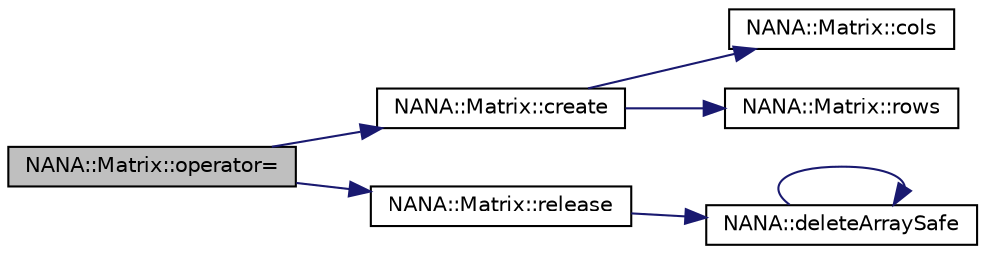 digraph "NANA::Matrix::operator="
{
 // LATEX_PDF_SIZE
  edge [fontname="Helvetica",fontsize="10",labelfontname="Helvetica",labelfontsize="10"];
  node [fontname="Helvetica",fontsize="10",shape=record];
  rankdir="LR";
  Node1 [label="NANA::Matrix::operator=",height=0.2,width=0.4,color="black", fillcolor="grey75", style="filled", fontcolor="black",tooltip="等于时"];
  Node1 -> Node2 [color="midnightblue",fontsize="10",style="solid",fontname="Helvetica"];
  Node2 [label="NANA::Matrix::create",height=0.2,width=0.4,color="black", fillcolor="white", style="filled",URL="$class_n_a_n_a_1_1_matrix.html#a9143733c65d050c962bb9ea8fe03d19b",tooltip="申请内存"];
  Node2 -> Node3 [color="midnightblue",fontsize="10",style="solid",fontname="Helvetica"];
  Node3 [label="NANA::Matrix::cols",height=0.2,width=0.4,color="black", fillcolor="white", style="filled",URL="$class_n_a_n_a_1_1_matrix.html#a5e7705b4d776c325b12b0599c021f607",tooltip="获取矩阵的列数"];
  Node2 -> Node4 [color="midnightblue",fontsize="10",style="solid",fontname="Helvetica"];
  Node4 [label="NANA::Matrix::rows",height=0.2,width=0.4,color="black", fillcolor="white", style="filled",URL="$class_n_a_n_a_1_1_matrix.html#a59af2b31be0c8625466dea7fa5a36afa",tooltip="获取矩阵的行数"];
  Node1 -> Node5 [color="midnightblue",fontsize="10",style="solid",fontname="Helvetica"];
  Node5 [label="NANA::Matrix::release",height=0.2,width=0.4,color="black", fillcolor="white", style="filled",URL="$class_n_a_n_a_1_1_matrix.html#af89b2a36817707cc891210384ac59f98",tooltip="释放已申请的内存"];
  Node5 -> Node6 [color="midnightblue",fontsize="10",style="solid",fontname="Helvetica"];
  Node6 [label="NANA::deleteArraySafe",height=0.2,width=0.4,color="black", fillcolor="white", style="filled",URL="$safememory_8hpp.html#a4ef1679be806b08b4ac9941cb4045adb",tooltip="deleteArraySafe 安全释放 xxx * a = new xxx[num];申请的内存"];
  Node6 -> Node6 [color="midnightblue",fontsize="10",style="solid",fontname="Helvetica"];
}
